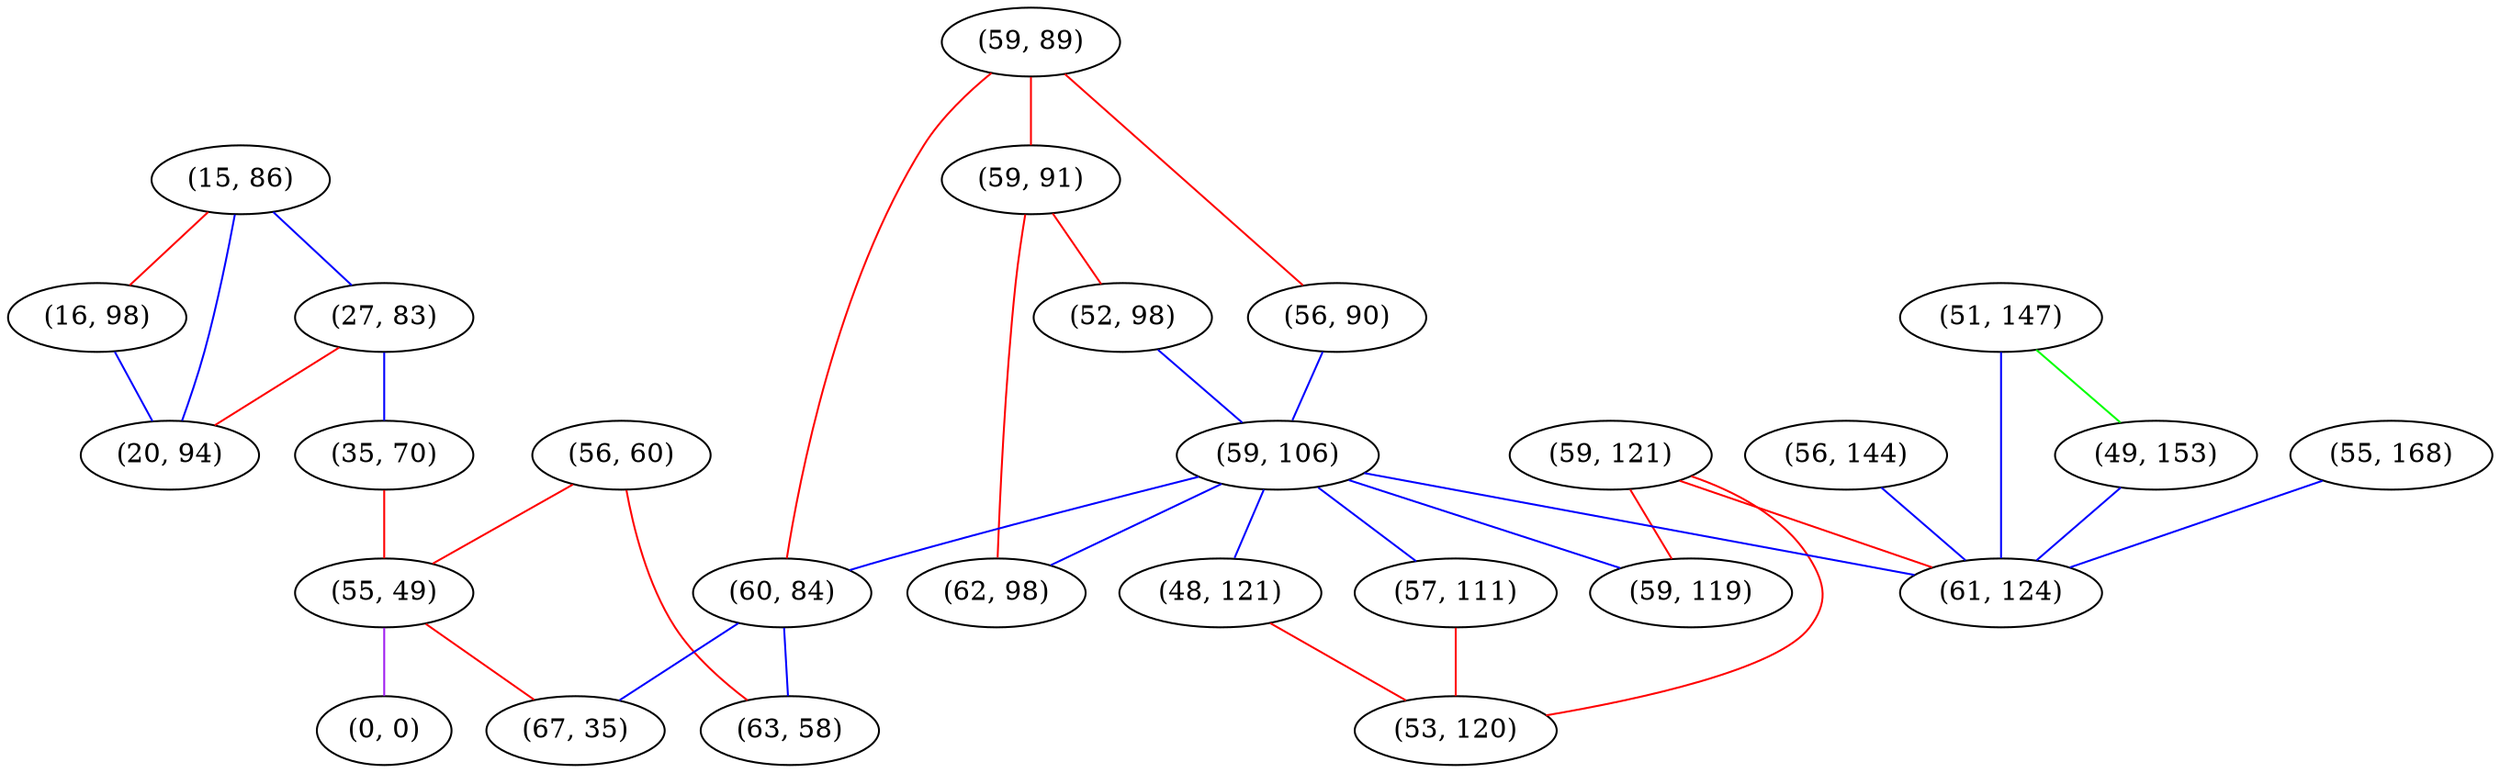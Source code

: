 graph "" {
"(15, 86)";
"(56, 60)";
"(59, 89)";
"(55, 168)";
"(27, 83)";
"(56, 90)";
"(56, 144)";
"(35, 70)";
"(59, 91)";
"(51, 147)";
"(55, 49)";
"(52, 98)";
"(59, 121)";
"(16, 98)";
"(59, 106)";
"(60, 84)";
"(49, 153)";
"(57, 111)";
"(48, 121)";
"(53, 120)";
"(59, 119)";
"(0, 0)";
"(67, 35)";
"(63, 58)";
"(62, 98)";
"(20, 94)";
"(61, 124)";
"(15, 86)" -- "(27, 83)"  [color=blue, key=0, weight=3];
"(15, 86)" -- "(16, 98)"  [color=red, key=0, weight=1];
"(15, 86)" -- "(20, 94)"  [color=blue, key=0, weight=3];
"(56, 60)" -- "(63, 58)"  [color=red, key=0, weight=1];
"(56, 60)" -- "(55, 49)"  [color=red, key=0, weight=1];
"(59, 89)" -- "(60, 84)"  [color=red, key=0, weight=1];
"(59, 89)" -- "(59, 91)"  [color=red, key=0, weight=1];
"(59, 89)" -- "(56, 90)"  [color=red, key=0, weight=1];
"(55, 168)" -- "(61, 124)"  [color=blue, key=0, weight=3];
"(27, 83)" -- "(20, 94)"  [color=red, key=0, weight=1];
"(27, 83)" -- "(35, 70)"  [color=blue, key=0, weight=3];
"(56, 90)" -- "(59, 106)"  [color=blue, key=0, weight=3];
"(56, 144)" -- "(61, 124)"  [color=blue, key=0, weight=3];
"(35, 70)" -- "(55, 49)"  [color=red, key=0, weight=1];
"(59, 91)" -- "(52, 98)"  [color=red, key=0, weight=1];
"(59, 91)" -- "(62, 98)"  [color=red, key=0, weight=1];
"(51, 147)" -- "(61, 124)"  [color=blue, key=0, weight=3];
"(51, 147)" -- "(49, 153)"  [color=green, key=0, weight=2];
"(55, 49)" -- "(0, 0)"  [color=purple, key=0, weight=4];
"(55, 49)" -- "(67, 35)"  [color=red, key=0, weight=1];
"(52, 98)" -- "(59, 106)"  [color=blue, key=0, weight=3];
"(59, 121)" -- "(59, 119)"  [color=red, key=0, weight=1];
"(59, 121)" -- "(61, 124)"  [color=red, key=0, weight=1];
"(59, 121)" -- "(53, 120)"  [color=red, key=0, weight=1];
"(16, 98)" -- "(20, 94)"  [color=blue, key=0, weight=3];
"(59, 106)" -- "(59, 119)"  [color=blue, key=0, weight=3];
"(59, 106)" -- "(61, 124)"  [color=blue, key=0, weight=3];
"(59, 106)" -- "(62, 98)"  [color=blue, key=0, weight=3];
"(59, 106)" -- "(60, 84)"  [color=blue, key=0, weight=3];
"(59, 106)" -- "(57, 111)"  [color=blue, key=0, weight=3];
"(59, 106)" -- "(48, 121)"  [color=blue, key=0, weight=3];
"(60, 84)" -- "(67, 35)"  [color=blue, key=0, weight=3];
"(60, 84)" -- "(63, 58)"  [color=blue, key=0, weight=3];
"(49, 153)" -- "(61, 124)"  [color=blue, key=0, weight=3];
"(57, 111)" -- "(53, 120)"  [color=red, key=0, weight=1];
"(48, 121)" -- "(53, 120)"  [color=red, key=0, weight=1];
}
